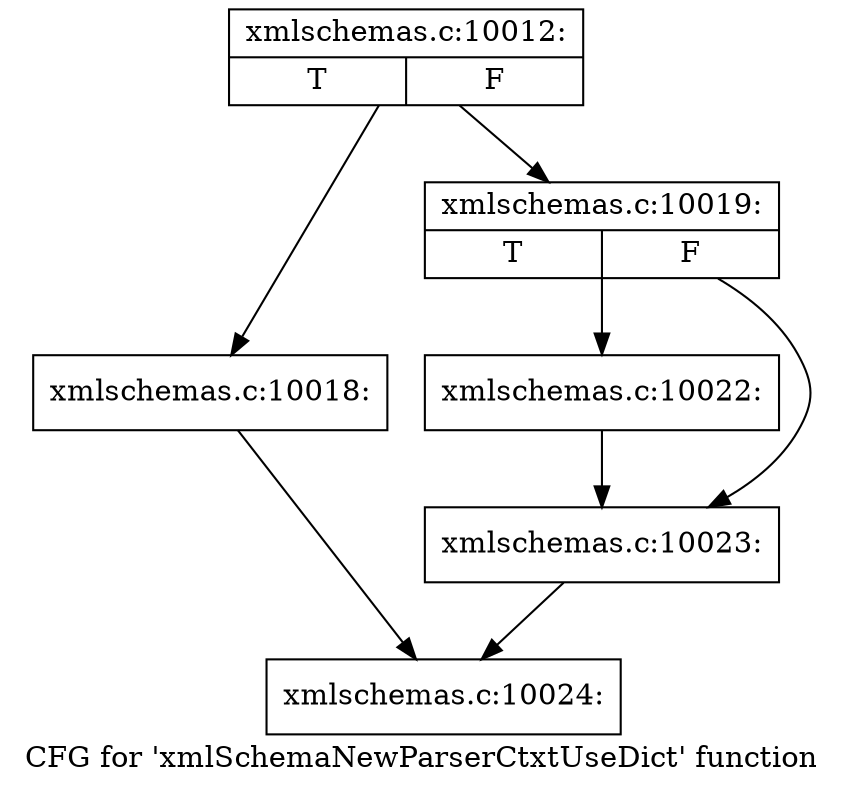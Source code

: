 digraph "CFG for 'xmlSchemaNewParserCtxtUseDict' function" {
	label="CFG for 'xmlSchemaNewParserCtxtUseDict' function";

	Node0x55d025fc2720 [shape=record,label="{xmlschemas.c:10012:|{<s0>T|<s1>F}}"];
	Node0x55d025fc2720 -> Node0x55d025e5ac90;
	Node0x55d025fc2720 -> Node0x55d025e5ace0;
	Node0x55d025e5ac90 [shape=record,label="{xmlschemas.c:10018:}"];
	Node0x55d025e5ac90 -> Node0x55d025fc2770;
	Node0x55d025e5ace0 [shape=record,label="{xmlschemas.c:10019:|{<s0>T|<s1>F}}"];
	Node0x55d025e5ace0 -> Node0x55d025e5b430;
	Node0x55d025e5ace0 -> Node0x55d025e5b480;
	Node0x55d025e5b430 [shape=record,label="{xmlschemas.c:10022:}"];
	Node0x55d025e5b430 -> Node0x55d025e5b480;
	Node0x55d025e5b480 [shape=record,label="{xmlschemas.c:10023:}"];
	Node0x55d025e5b480 -> Node0x55d025fc2770;
	Node0x55d025fc2770 [shape=record,label="{xmlschemas.c:10024:}"];
}
